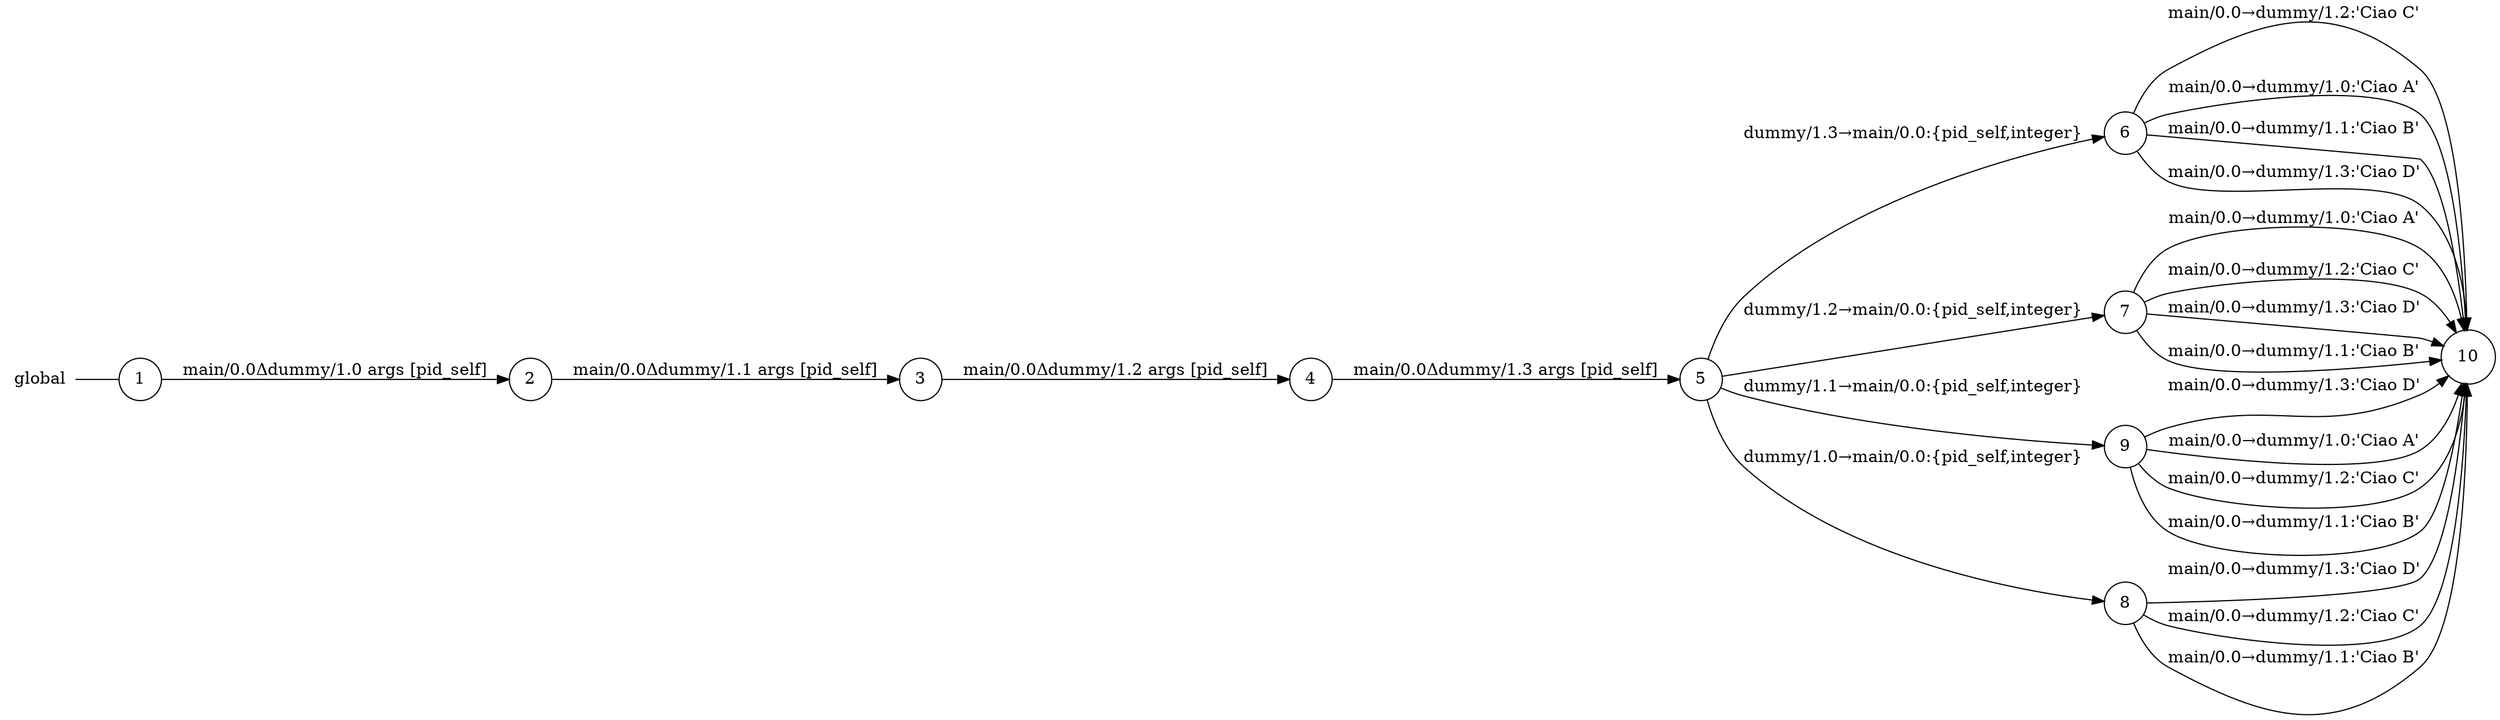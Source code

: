 digraph global {
	rankdir="LR";
	n_0 [label="global", shape="plaintext"];
	n_1 [id="24", shape=circle, label="4"];
	n_2 [id="1", shape=circle, label="1"];
	n_0 -> n_2 [arrowhead=none];
	n_3 [id="7", shape=circle, label="3"];
	n_4 [id="16", shape=circle, label="6"];
	n_5 [id="3", shape=circle, label="2"];
	n_6 [id="18", shape=circle, label="7"];
	n_7 [id="2", shape=circle, label="10"];
	n_8 [id="10", shape=circle, label="5"];
	n_9 [id="13", shape=circle, label="9"];
	n_10 [id="21", shape=circle, label="8"];

	n_4 -> n_7 [id="[$e|48]", label="main/0.0→dummy/1.2:'Ciao C'"];
	n_6 -> n_7 [id="[$e|51]", label="main/0.0→dummy/1.0:'Ciao A'"];
	n_3 -> n_1 [id="[$e|12]", label="main/0.0Δdummy/1.2 args [pid_self]"];
	n_4 -> n_7 [id="[$e|42]", label="main/0.0→dummy/1.0:'Ciao A'"];
	n_5 -> n_3 [id="[$e|5]", label="main/0.0Δdummy/1.1 args [pid_self]"];
	n_6 -> n_7 [id="[$e|49]", label="main/0.0→dummy/1.2:'Ciao C'"];
	n_8 -> n_6 [id="[$e|6]", label="dummy/1.2→main/0.0:{pid_self,integer}"];
	n_10 -> n_7 [id="[$e|45]", label="main/0.0→dummy/1.3:'Ciao D'"];
	n_8 -> n_9 [id="[$e|10]", label="dummy/1.1→main/0.0:{pid_self,integer}"];
	n_9 -> n_7 [id="[$e|40]", label="main/0.0→dummy/1.3:'Ciao D'"];
	n_10 -> n_7 [id="[$e|43]", label="main/0.0→dummy/1.2:'Ciao C'"];
	n_8 -> n_10 [id="[$e|20]", label="dummy/1.0→main/0.0:{pid_self,integer}"];
	n_9 -> n_7 [id="[$e|50]", label="main/0.0→dummy/1.0:'Ciao A'"];
	n_8 -> n_4 [id="[$e|11]", label="dummy/1.3→main/0.0:{pid_self,integer}"];
	n_10 -> n_7 [id="[$e|47]", label="main/0.0→dummy/1.1:'Ciao B'"];
	n_1 -> n_8 [id="[$e|13]", label="main/0.0Δdummy/1.3 args [pid_self]"];
	n_6 -> n_7 [id="[$e|44]", label="main/0.0→dummy/1.3:'Ciao D'"];
	n_4 -> n_7 [id="[$e|46]", label="main/0.0→dummy/1.1:'Ciao B'"];
	n_9 -> n_7 [id="[$e|4]", label="main/0.0→dummy/1.2:'Ciao C'"];
	n_4 -> n_7 [id="[$e|53]", label="main/0.0→dummy/1.3:'Ciao D'"];
	n_2 -> n_5 [id="[$e|3]", label="main/0.0Δdummy/1.0 args [pid_self]"];
	n_9 -> n_7 [id="[$e|41]", label="main/0.0→dummy/1.1:'Ciao B'"];
	n_6 -> n_7 [id="[$e|52]", label="main/0.0→dummy/1.1:'Ciao B'"];
}
